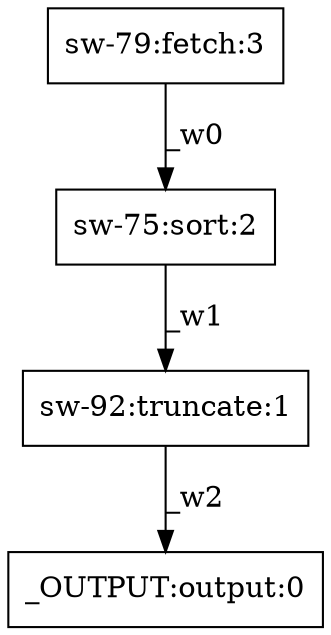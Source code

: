 digraph test1 { node [shape=box] "_OUTPUT" [label="_OUTPUT:output:0"];"sw-75" [label="sw-75:sort:2"];"sw-92" [label="sw-92:truncate:1"];"sw-79" [label="sw-79:fetch:3"];"sw-79" -> "sw-75" [label="_w0"];"sw-75" -> "sw-92" [label="_w1"];"sw-92" -> "_OUTPUT" [label="_w2"];}